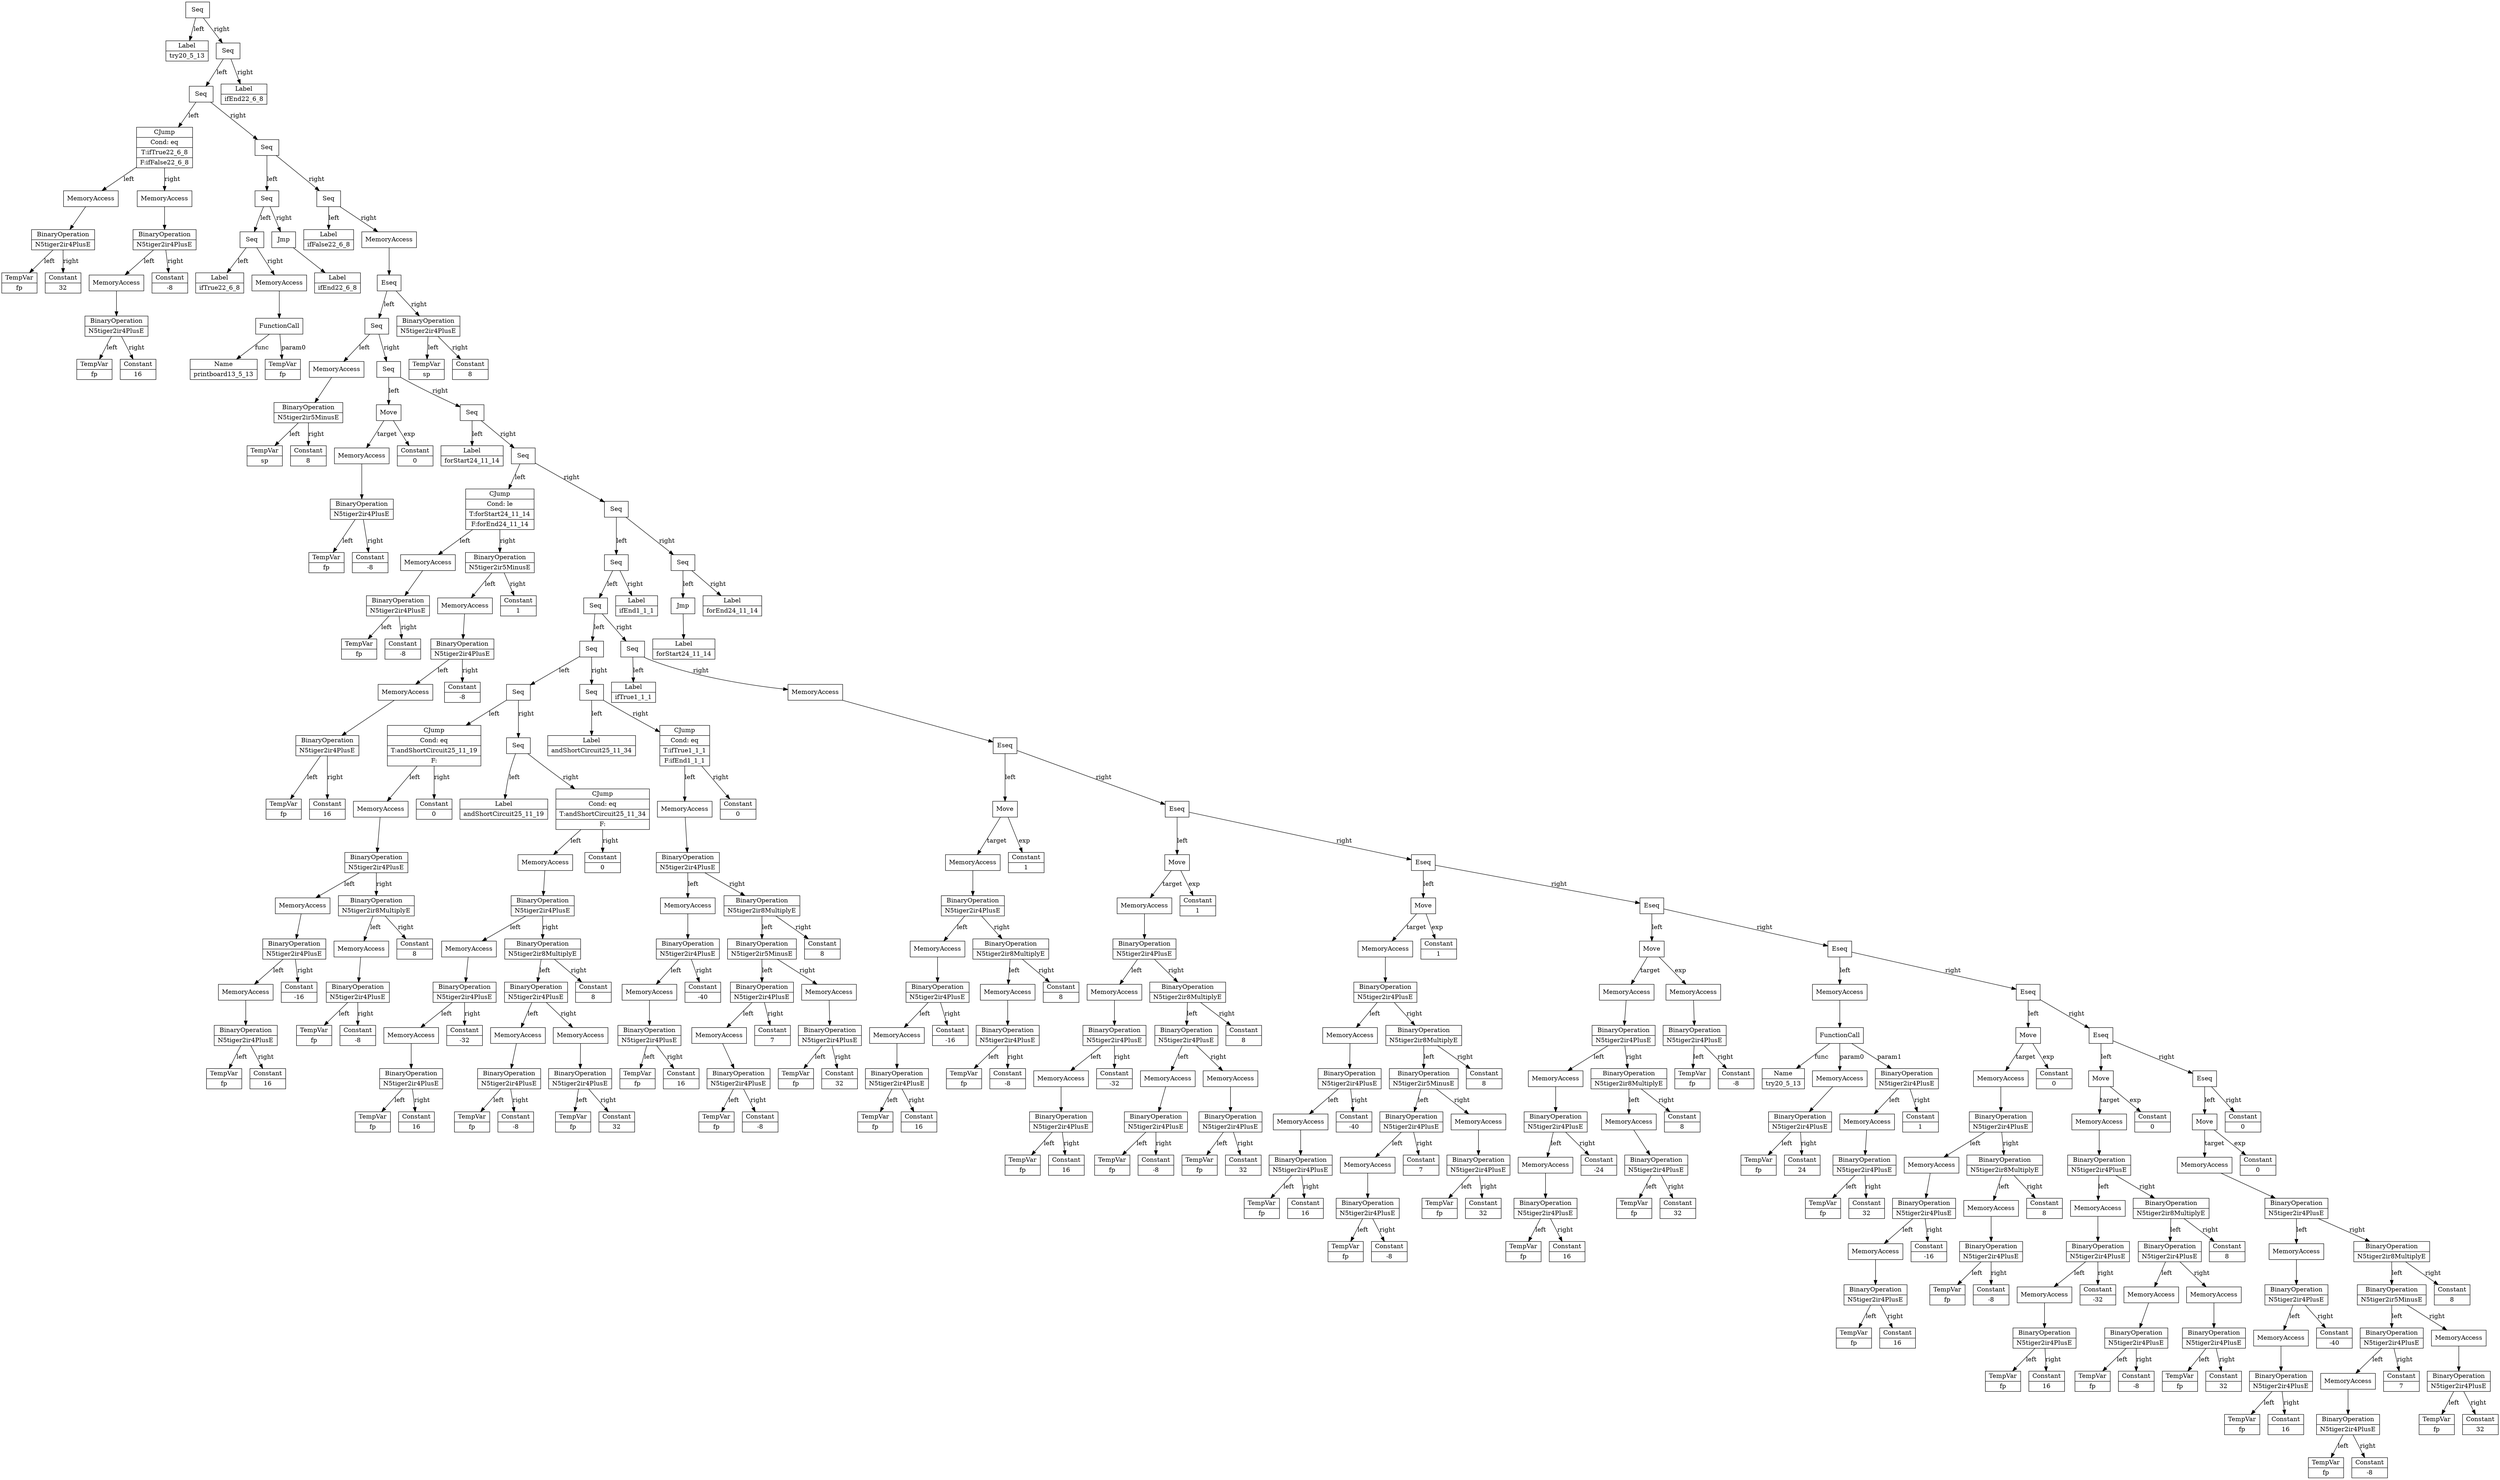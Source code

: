 digraph {
node [shape=record]
Seq0 [label="Seq"]
Label1 [label="{<f0> Label|<f1> try20_5_13}"]
Seq0->Label1 [label="left"]
Seq2 [label="Seq"]
Seq3 [label="Seq"]
CJump4 [label="{<f0> CJump|<f1> Cond: eq|<f2> T:ifTrue22_6_8|<f3> F:ifFalse22_6_8}"]
MemoryAccess5 [label="MemoryAccess"]
BinaryOperation6 [label="{<f0> BinaryOperation|<f1> N5tiger2ir4PlusE}"]
TempVar7 [label="{<f0> TempVar|<f1> fp}"]
BinaryOperation6->TempVar7 [label="left"]
Constant8 [label="{<f0> Constant|<f1> 32}"]
BinaryOperation6->Constant8 [label="right"]
MemoryAccess5->BinaryOperation6
CJump4->MemoryAccess5 [label="left"]
MemoryAccess9 [label="MemoryAccess"]
BinaryOperation10 [label="{<f0> BinaryOperation|<f1> N5tiger2ir4PlusE}"]
MemoryAccess11 [label="MemoryAccess"]
BinaryOperation12 [label="{<f0> BinaryOperation|<f1> N5tiger2ir4PlusE}"]
TempVar13 [label="{<f0> TempVar|<f1> fp}"]
BinaryOperation12->TempVar13 [label="left"]
Constant14 [label="{<f0> Constant|<f1> 16}"]
BinaryOperation12->Constant14 [label="right"]
MemoryAccess11->BinaryOperation12
BinaryOperation10->MemoryAccess11 [label="left"]
Constant15 [label="{<f0> Constant|<f1> -8}"]
BinaryOperation10->Constant15 [label="right"]
MemoryAccess9->BinaryOperation10
CJump4->MemoryAccess9 [label="right"]
Seq3->CJump4 [label="left"]
Seq16 [label="Seq"]
Seq17 [label="Seq"]
Seq18 [label="Seq"]
Label19 [label="{<f0> Label|<f1> ifTrue22_6_8}"]
Seq18->Label19 [label="left"]
IgnoreValue20 [label="MemoryAccess"]
FunctionCall21 [label="FunctionCall"]
Name22 [label="{<f0> Name|<f1> printboard13_5_13}"]
FunctionCall21->Name22 [label="func"]
TempVar23 [label="{<f0> TempVar|<f1> fp}"]
FunctionCall21->TempVar23 [label="param0"]
IgnoreValue20->FunctionCall21
Seq18->IgnoreValue20 [label="right"]
Seq17->Seq18 [label="left"]
Jmp24 [label="Jmp"]
Label25 [label="{<f0> Label|<f1> ifEnd22_6_8}"]
Jmp24->Label25
Seq17->Jmp24 [label="right"]
Seq16->Seq17 [label="left"]
Seq26 [label="Seq"]
Label27 [label="{<f0> Label|<f1> ifFalse22_6_8}"]
Seq26->Label27 [label="left"]
IgnoreValue28 [label="MemoryAccess"]
EffectSequence29 [label="Eseq"]
Seq30 [label="Seq"]
IgnoreValue31 [label="MemoryAccess"]
BinaryOperation32 [label="{<f0> BinaryOperation|<f1> N5tiger2ir5MinusE}"]
TempVar33 [label="{<f0> TempVar|<f1> sp}"]
BinaryOperation32->TempVar33 [label="left"]
Constant34 [label="{<f0> Constant|<f1> 8}"]
BinaryOperation32->Constant34 [label="right"]
IgnoreValue31->BinaryOperation32
Seq30->IgnoreValue31 [label="left"]
Seq35 [label="Seq"]
Move36 [label="Move"]
MemoryAccess37 [label="MemoryAccess"]
BinaryOperation38 [label="{<f0> BinaryOperation|<f1> N5tiger2ir4PlusE}"]
TempVar39 [label="{<f0> TempVar|<f1> fp}"]
BinaryOperation38->TempVar39 [label="left"]
Constant40 [label="{<f0> Constant|<f1> -8}"]
BinaryOperation38->Constant40 [label="right"]
MemoryAccess37->BinaryOperation38
Move36->MemoryAccess37 [label="target"]
Constant41 [label="{<f0> Constant|<f1> 0}"]
Move36->Constant41 [label="exp"]
Seq35->Move36 [label="left"]
Seq42 [label="Seq"]
Label43 [label="{<f0> Label|<f1> forStart24_11_14}"]
Seq42->Label43 [label="left"]
Seq44 [label="Seq"]
CJump45 [label="{<f0> CJump|<f1> Cond: le|<f2> T:forStart24_11_14|<f3> F:forEnd24_11_14}"]
MemoryAccess46 [label="MemoryAccess"]
BinaryOperation47 [label="{<f0> BinaryOperation|<f1> N5tiger2ir4PlusE}"]
TempVar48 [label="{<f0> TempVar|<f1> fp}"]
BinaryOperation47->TempVar48 [label="left"]
Constant49 [label="{<f0> Constant|<f1> -8}"]
BinaryOperation47->Constant49 [label="right"]
MemoryAccess46->BinaryOperation47
CJump45->MemoryAccess46 [label="left"]
BinaryOperation50 [label="{<f0> BinaryOperation|<f1> N5tiger2ir5MinusE}"]
MemoryAccess51 [label="MemoryAccess"]
BinaryOperation52 [label="{<f0> BinaryOperation|<f1> N5tiger2ir4PlusE}"]
MemoryAccess53 [label="MemoryAccess"]
BinaryOperation54 [label="{<f0> BinaryOperation|<f1> N5tiger2ir4PlusE}"]
TempVar55 [label="{<f0> TempVar|<f1> fp}"]
BinaryOperation54->TempVar55 [label="left"]
Constant56 [label="{<f0> Constant|<f1> 16}"]
BinaryOperation54->Constant56 [label="right"]
MemoryAccess53->BinaryOperation54
BinaryOperation52->MemoryAccess53 [label="left"]
Constant57 [label="{<f0> Constant|<f1> -8}"]
BinaryOperation52->Constant57 [label="right"]
MemoryAccess51->BinaryOperation52
BinaryOperation50->MemoryAccess51 [label="left"]
Constant58 [label="{<f0> Constant|<f1> 1}"]
BinaryOperation50->Constant58 [label="right"]
CJump45->BinaryOperation50 [label="right"]
Seq44->CJump45 [label="left"]
Seq59 [label="Seq"]
Seq60 [label="Seq"]
Seq61 [label="Seq"]
Seq62 [label="Seq"]
Seq63 [label="Seq"]
CJump64 [label="{<f0> CJump|<f1> Cond: eq|<f2> T:andShortCircuit25_11_19|<f3> F:}"]
MemoryAccess65 [label="MemoryAccess"]
BinaryOperation66 [label="{<f0> BinaryOperation|<f1> N5tiger2ir4PlusE}"]
MemoryAccess67 [label="MemoryAccess"]
BinaryOperation68 [label="{<f0> BinaryOperation|<f1> N5tiger2ir4PlusE}"]
MemoryAccess69 [label="MemoryAccess"]
BinaryOperation70 [label="{<f0> BinaryOperation|<f1> N5tiger2ir4PlusE}"]
TempVar71 [label="{<f0> TempVar|<f1> fp}"]
BinaryOperation70->TempVar71 [label="left"]
Constant72 [label="{<f0> Constant|<f1> 16}"]
BinaryOperation70->Constant72 [label="right"]
MemoryAccess69->BinaryOperation70
BinaryOperation68->MemoryAccess69 [label="left"]
Constant73 [label="{<f0> Constant|<f1> -16}"]
BinaryOperation68->Constant73 [label="right"]
MemoryAccess67->BinaryOperation68
BinaryOperation66->MemoryAccess67 [label="left"]
BinaryOperation74 [label="{<f0> BinaryOperation|<f1> N5tiger2ir8MultiplyE}"]
MemoryAccess75 [label="MemoryAccess"]
BinaryOperation76 [label="{<f0> BinaryOperation|<f1> N5tiger2ir4PlusE}"]
TempVar77 [label="{<f0> TempVar|<f1> fp}"]
BinaryOperation76->TempVar77 [label="left"]
Constant78 [label="{<f0> Constant|<f1> -8}"]
BinaryOperation76->Constant78 [label="right"]
MemoryAccess75->BinaryOperation76
BinaryOperation74->MemoryAccess75 [label="left"]
Constant79 [label="{<f0> Constant|<f1> 8}"]
BinaryOperation74->Constant79 [label="right"]
BinaryOperation66->BinaryOperation74 [label="right"]
MemoryAccess65->BinaryOperation66
CJump64->MemoryAccess65 [label="left"]
Constant80 [label="{<f0> Constant|<f1> 0}"]
CJump64->Constant80 [label="right"]
Seq63->CJump64 [label="left"]
Seq81 [label="Seq"]
Label82 [label="{<f0> Label|<f1> andShortCircuit25_11_19}"]
Seq81->Label82 [label="left"]
CJump83 [label="{<f0> CJump|<f1> Cond: eq|<f2> T:andShortCircuit25_11_34|<f3> F:}"]
MemoryAccess84 [label="MemoryAccess"]
BinaryOperation85 [label="{<f0> BinaryOperation|<f1> N5tiger2ir4PlusE}"]
MemoryAccess86 [label="MemoryAccess"]
BinaryOperation87 [label="{<f0> BinaryOperation|<f1> N5tiger2ir4PlusE}"]
MemoryAccess88 [label="MemoryAccess"]
BinaryOperation89 [label="{<f0> BinaryOperation|<f1> N5tiger2ir4PlusE}"]
TempVar90 [label="{<f0> TempVar|<f1> fp}"]
BinaryOperation89->TempVar90 [label="left"]
Constant91 [label="{<f0> Constant|<f1> 16}"]
BinaryOperation89->Constant91 [label="right"]
MemoryAccess88->BinaryOperation89
BinaryOperation87->MemoryAccess88 [label="left"]
Constant92 [label="{<f0> Constant|<f1> -32}"]
BinaryOperation87->Constant92 [label="right"]
MemoryAccess86->BinaryOperation87
BinaryOperation85->MemoryAccess86 [label="left"]
BinaryOperation93 [label="{<f0> BinaryOperation|<f1> N5tiger2ir8MultiplyE}"]
BinaryOperation94 [label="{<f0> BinaryOperation|<f1> N5tiger2ir4PlusE}"]
MemoryAccess95 [label="MemoryAccess"]
BinaryOperation96 [label="{<f0> BinaryOperation|<f1> N5tiger2ir4PlusE}"]
TempVar97 [label="{<f0> TempVar|<f1> fp}"]
BinaryOperation96->TempVar97 [label="left"]
Constant98 [label="{<f0> Constant|<f1> -8}"]
BinaryOperation96->Constant98 [label="right"]
MemoryAccess95->BinaryOperation96
BinaryOperation94->MemoryAccess95 [label="left"]
MemoryAccess99 [label="MemoryAccess"]
BinaryOperation100 [label="{<f0> BinaryOperation|<f1> N5tiger2ir4PlusE}"]
TempVar101 [label="{<f0> TempVar|<f1> fp}"]
BinaryOperation100->TempVar101 [label="left"]
Constant102 [label="{<f0> Constant|<f1> 32}"]
BinaryOperation100->Constant102 [label="right"]
MemoryAccess99->BinaryOperation100
BinaryOperation94->MemoryAccess99 [label="right"]
BinaryOperation93->BinaryOperation94 [label="left"]
Constant103 [label="{<f0> Constant|<f1> 8}"]
BinaryOperation93->Constant103 [label="right"]
BinaryOperation85->BinaryOperation93 [label="right"]
MemoryAccess84->BinaryOperation85
CJump83->MemoryAccess84 [label="left"]
Constant104 [label="{<f0> Constant|<f1> 0}"]
CJump83->Constant104 [label="right"]
Seq81->CJump83 [label="right"]
Seq63->Seq81 [label="right"]
Seq62->Seq63 [label="left"]
Seq105 [label="Seq"]
Label106 [label="{<f0> Label|<f1> andShortCircuit25_11_34}"]
Seq105->Label106 [label="left"]
CJump107 [label="{<f0> CJump|<f1> Cond: eq|<f2> T:ifTrue1_1_1|<f3> F:ifEnd1_1_1}"]
MemoryAccess108 [label="MemoryAccess"]
BinaryOperation109 [label="{<f0> BinaryOperation|<f1> N5tiger2ir4PlusE}"]
MemoryAccess110 [label="MemoryAccess"]
BinaryOperation111 [label="{<f0> BinaryOperation|<f1> N5tiger2ir4PlusE}"]
MemoryAccess112 [label="MemoryAccess"]
BinaryOperation113 [label="{<f0> BinaryOperation|<f1> N5tiger2ir4PlusE}"]
TempVar114 [label="{<f0> TempVar|<f1> fp}"]
BinaryOperation113->TempVar114 [label="left"]
Constant115 [label="{<f0> Constant|<f1> 16}"]
BinaryOperation113->Constant115 [label="right"]
MemoryAccess112->BinaryOperation113
BinaryOperation111->MemoryAccess112 [label="left"]
Constant116 [label="{<f0> Constant|<f1> -40}"]
BinaryOperation111->Constant116 [label="right"]
MemoryAccess110->BinaryOperation111
BinaryOperation109->MemoryAccess110 [label="left"]
BinaryOperation117 [label="{<f0> BinaryOperation|<f1> N5tiger2ir8MultiplyE}"]
BinaryOperation118 [label="{<f0> BinaryOperation|<f1> N5tiger2ir5MinusE}"]
BinaryOperation119 [label="{<f0> BinaryOperation|<f1> N5tiger2ir4PlusE}"]
MemoryAccess120 [label="MemoryAccess"]
BinaryOperation121 [label="{<f0> BinaryOperation|<f1> N5tiger2ir4PlusE}"]
TempVar122 [label="{<f0> TempVar|<f1> fp}"]
BinaryOperation121->TempVar122 [label="left"]
Constant123 [label="{<f0> Constant|<f1> -8}"]
BinaryOperation121->Constant123 [label="right"]
MemoryAccess120->BinaryOperation121
BinaryOperation119->MemoryAccess120 [label="left"]
Constant124 [label="{<f0> Constant|<f1> 7}"]
BinaryOperation119->Constant124 [label="right"]
BinaryOperation118->BinaryOperation119 [label="left"]
MemoryAccess125 [label="MemoryAccess"]
BinaryOperation126 [label="{<f0> BinaryOperation|<f1> N5tiger2ir4PlusE}"]
TempVar127 [label="{<f0> TempVar|<f1> fp}"]
BinaryOperation126->TempVar127 [label="left"]
Constant128 [label="{<f0> Constant|<f1> 32}"]
BinaryOperation126->Constant128 [label="right"]
MemoryAccess125->BinaryOperation126
BinaryOperation118->MemoryAccess125 [label="right"]
BinaryOperation117->BinaryOperation118 [label="left"]
Constant129 [label="{<f0> Constant|<f1> 8}"]
BinaryOperation117->Constant129 [label="right"]
BinaryOperation109->BinaryOperation117 [label="right"]
MemoryAccess108->BinaryOperation109
CJump107->MemoryAccess108 [label="left"]
Constant130 [label="{<f0> Constant|<f1> 0}"]
CJump107->Constant130 [label="right"]
Seq105->CJump107 [label="right"]
Seq62->Seq105 [label="right"]
Seq61->Seq62 [label="left"]
Seq131 [label="Seq"]
Label132 [label="{<f0> Label|<f1> ifTrue1_1_1}"]
Seq131->Label132 [label="left"]
IgnoreValue133 [label="MemoryAccess"]
EffectSequence134 [label="Eseq"]
Move135 [label="Move"]
MemoryAccess136 [label="MemoryAccess"]
BinaryOperation137 [label="{<f0> BinaryOperation|<f1> N5tiger2ir4PlusE}"]
MemoryAccess138 [label="MemoryAccess"]
BinaryOperation139 [label="{<f0> BinaryOperation|<f1> N5tiger2ir4PlusE}"]
MemoryAccess140 [label="MemoryAccess"]
BinaryOperation141 [label="{<f0> BinaryOperation|<f1> N5tiger2ir4PlusE}"]
TempVar142 [label="{<f0> TempVar|<f1> fp}"]
BinaryOperation141->TempVar142 [label="left"]
Constant143 [label="{<f0> Constant|<f1> 16}"]
BinaryOperation141->Constant143 [label="right"]
MemoryAccess140->BinaryOperation141
BinaryOperation139->MemoryAccess140 [label="left"]
Constant144 [label="{<f0> Constant|<f1> -16}"]
BinaryOperation139->Constant144 [label="right"]
MemoryAccess138->BinaryOperation139
BinaryOperation137->MemoryAccess138 [label="left"]
BinaryOperation145 [label="{<f0> BinaryOperation|<f1> N5tiger2ir8MultiplyE}"]
MemoryAccess146 [label="MemoryAccess"]
BinaryOperation147 [label="{<f0> BinaryOperation|<f1> N5tiger2ir4PlusE}"]
TempVar148 [label="{<f0> TempVar|<f1> fp}"]
BinaryOperation147->TempVar148 [label="left"]
Constant149 [label="{<f0> Constant|<f1> -8}"]
BinaryOperation147->Constant149 [label="right"]
MemoryAccess146->BinaryOperation147
BinaryOperation145->MemoryAccess146 [label="left"]
Constant150 [label="{<f0> Constant|<f1> 8}"]
BinaryOperation145->Constant150 [label="right"]
BinaryOperation137->BinaryOperation145 [label="right"]
MemoryAccess136->BinaryOperation137
Move135->MemoryAccess136 [label="target"]
Constant151 [label="{<f0> Constant|<f1> 1}"]
Move135->Constant151 [label="exp"]
EffectSequence134->Move135 [label="left"]
EffectSequence152 [label="Eseq"]
Move153 [label="Move"]
MemoryAccess154 [label="MemoryAccess"]
BinaryOperation155 [label="{<f0> BinaryOperation|<f1> N5tiger2ir4PlusE}"]
MemoryAccess156 [label="MemoryAccess"]
BinaryOperation157 [label="{<f0> BinaryOperation|<f1> N5tiger2ir4PlusE}"]
MemoryAccess158 [label="MemoryAccess"]
BinaryOperation159 [label="{<f0> BinaryOperation|<f1> N5tiger2ir4PlusE}"]
TempVar160 [label="{<f0> TempVar|<f1> fp}"]
BinaryOperation159->TempVar160 [label="left"]
Constant161 [label="{<f0> Constant|<f1> 16}"]
BinaryOperation159->Constant161 [label="right"]
MemoryAccess158->BinaryOperation159
BinaryOperation157->MemoryAccess158 [label="left"]
Constant162 [label="{<f0> Constant|<f1> -32}"]
BinaryOperation157->Constant162 [label="right"]
MemoryAccess156->BinaryOperation157
BinaryOperation155->MemoryAccess156 [label="left"]
BinaryOperation163 [label="{<f0> BinaryOperation|<f1> N5tiger2ir8MultiplyE}"]
BinaryOperation164 [label="{<f0> BinaryOperation|<f1> N5tiger2ir4PlusE}"]
MemoryAccess165 [label="MemoryAccess"]
BinaryOperation166 [label="{<f0> BinaryOperation|<f1> N5tiger2ir4PlusE}"]
TempVar167 [label="{<f0> TempVar|<f1> fp}"]
BinaryOperation166->TempVar167 [label="left"]
Constant168 [label="{<f0> Constant|<f1> -8}"]
BinaryOperation166->Constant168 [label="right"]
MemoryAccess165->BinaryOperation166
BinaryOperation164->MemoryAccess165 [label="left"]
MemoryAccess169 [label="MemoryAccess"]
BinaryOperation170 [label="{<f0> BinaryOperation|<f1> N5tiger2ir4PlusE}"]
TempVar171 [label="{<f0> TempVar|<f1> fp}"]
BinaryOperation170->TempVar171 [label="left"]
Constant172 [label="{<f0> Constant|<f1> 32}"]
BinaryOperation170->Constant172 [label="right"]
MemoryAccess169->BinaryOperation170
BinaryOperation164->MemoryAccess169 [label="right"]
BinaryOperation163->BinaryOperation164 [label="left"]
Constant173 [label="{<f0> Constant|<f1> 8}"]
BinaryOperation163->Constant173 [label="right"]
BinaryOperation155->BinaryOperation163 [label="right"]
MemoryAccess154->BinaryOperation155
Move153->MemoryAccess154 [label="target"]
Constant174 [label="{<f0> Constant|<f1> 1}"]
Move153->Constant174 [label="exp"]
EffectSequence152->Move153 [label="left"]
EffectSequence175 [label="Eseq"]
Move176 [label="Move"]
MemoryAccess177 [label="MemoryAccess"]
BinaryOperation178 [label="{<f0> BinaryOperation|<f1> N5tiger2ir4PlusE}"]
MemoryAccess179 [label="MemoryAccess"]
BinaryOperation180 [label="{<f0> BinaryOperation|<f1> N5tiger2ir4PlusE}"]
MemoryAccess181 [label="MemoryAccess"]
BinaryOperation182 [label="{<f0> BinaryOperation|<f1> N5tiger2ir4PlusE}"]
TempVar183 [label="{<f0> TempVar|<f1> fp}"]
BinaryOperation182->TempVar183 [label="left"]
Constant184 [label="{<f0> Constant|<f1> 16}"]
BinaryOperation182->Constant184 [label="right"]
MemoryAccess181->BinaryOperation182
BinaryOperation180->MemoryAccess181 [label="left"]
Constant185 [label="{<f0> Constant|<f1> -40}"]
BinaryOperation180->Constant185 [label="right"]
MemoryAccess179->BinaryOperation180
BinaryOperation178->MemoryAccess179 [label="left"]
BinaryOperation186 [label="{<f0> BinaryOperation|<f1> N5tiger2ir8MultiplyE}"]
BinaryOperation187 [label="{<f0> BinaryOperation|<f1> N5tiger2ir5MinusE}"]
BinaryOperation188 [label="{<f0> BinaryOperation|<f1> N5tiger2ir4PlusE}"]
MemoryAccess189 [label="MemoryAccess"]
BinaryOperation190 [label="{<f0> BinaryOperation|<f1> N5tiger2ir4PlusE}"]
TempVar191 [label="{<f0> TempVar|<f1> fp}"]
BinaryOperation190->TempVar191 [label="left"]
Constant192 [label="{<f0> Constant|<f1> -8}"]
BinaryOperation190->Constant192 [label="right"]
MemoryAccess189->BinaryOperation190
BinaryOperation188->MemoryAccess189 [label="left"]
Constant193 [label="{<f0> Constant|<f1> 7}"]
BinaryOperation188->Constant193 [label="right"]
BinaryOperation187->BinaryOperation188 [label="left"]
MemoryAccess194 [label="MemoryAccess"]
BinaryOperation195 [label="{<f0> BinaryOperation|<f1> N5tiger2ir4PlusE}"]
TempVar196 [label="{<f0> TempVar|<f1> fp}"]
BinaryOperation195->TempVar196 [label="left"]
Constant197 [label="{<f0> Constant|<f1> 32}"]
BinaryOperation195->Constant197 [label="right"]
MemoryAccess194->BinaryOperation195
BinaryOperation187->MemoryAccess194 [label="right"]
BinaryOperation186->BinaryOperation187 [label="left"]
Constant198 [label="{<f0> Constant|<f1> 8}"]
BinaryOperation186->Constant198 [label="right"]
BinaryOperation178->BinaryOperation186 [label="right"]
MemoryAccess177->BinaryOperation178
Move176->MemoryAccess177 [label="target"]
Constant199 [label="{<f0> Constant|<f1> 1}"]
Move176->Constant199 [label="exp"]
EffectSequence175->Move176 [label="left"]
EffectSequence200 [label="Eseq"]
Move201 [label="Move"]
MemoryAccess202 [label="MemoryAccess"]
BinaryOperation203 [label="{<f0> BinaryOperation|<f1> N5tiger2ir4PlusE}"]
MemoryAccess204 [label="MemoryAccess"]
BinaryOperation205 [label="{<f0> BinaryOperation|<f1> N5tiger2ir4PlusE}"]
MemoryAccess206 [label="MemoryAccess"]
BinaryOperation207 [label="{<f0> BinaryOperation|<f1> N5tiger2ir4PlusE}"]
TempVar208 [label="{<f0> TempVar|<f1> fp}"]
BinaryOperation207->TempVar208 [label="left"]
Constant209 [label="{<f0> Constant|<f1> 16}"]
BinaryOperation207->Constant209 [label="right"]
MemoryAccess206->BinaryOperation207
BinaryOperation205->MemoryAccess206 [label="left"]
Constant210 [label="{<f0> Constant|<f1> -24}"]
BinaryOperation205->Constant210 [label="right"]
MemoryAccess204->BinaryOperation205
BinaryOperation203->MemoryAccess204 [label="left"]
BinaryOperation211 [label="{<f0> BinaryOperation|<f1> N5tiger2ir8MultiplyE}"]
MemoryAccess212 [label="MemoryAccess"]
BinaryOperation213 [label="{<f0> BinaryOperation|<f1> N5tiger2ir4PlusE}"]
TempVar214 [label="{<f0> TempVar|<f1> fp}"]
BinaryOperation213->TempVar214 [label="left"]
Constant215 [label="{<f0> Constant|<f1> 32}"]
BinaryOperation213->Constant215 [label="right"]
MemoryAccess212->BinaryOperation213
BinaryOperation211->MemoryAccess212 [label="left"]
Constant216 [label="{<f0> Constant|<f1> 8}"]
BinaryOperation211->Constant216 [label="right"]
BinaryOperation203->BinaryOperation211 [label="right"]
MemoryAccess202->BinaryOperation203
Move201->MemoryAccess202 [label="target"]
MemoryAccess217 [label="MemoryAccess"]
BinaryOperation218 [label="{<f0> BinaryOperation|<f1> N5tiger2ir4PlusE}"]
TempVar219 [label="{<f0> TempVar|<f1> fp}"]
BinaryOperation218->TempVar219 [label="left"]
Constant220 [label="{<f0> Constant|<f1> -8}"]
BinaryOperation218->Constant220 [label="right"]
MemoryAccess217->BinaryOperation218
Move201->MemoryAccess217 [label="exp"]
EffectSequence200->Move201 [label="left"]
EffectSequence221 [label="Eseq"]
IgnoreValue222 [label="MemoryAccess"]
FunctionCall223 [label="FunctionCall"]
Name224 [label="{<f0> Name|<f1> try20_5_13}"]
FunctionCall223->Name224 [label="func"]
MemoryAccess225 [label="MemoryAccess"]
BinaryOperation226 [label="{<f0> BinaryOperation|<f1> N5tiger2ir4PlusE}"]
TempVar227 [label="{<f0> TempVar|<f1> fp}"]
BinaryOperation226->TempVar227 [label="left"]
Constant228 [label="{<f0> Constant|<f1> 24}"]
BinaryOperation226->Constant228 [label="right"]
MemoryAccess225->BinaryOperation226
FunctionCall223->MemoryAccess225 [label="param0"]
BinaryOperation229 [label="{<f0> BinaryOperation|<f1> N5tiger2ir4PlusE}"]
MemoryAccess230 [label="MemoryAccess"]
BinaryOperation231 [label="{<f0> BinaryOperation|<f1> N5tiger2ir4PlusE}"]
TempVar232 [label="{<f0> TempVar|<f1> fp}"]
BinaryOperation231->TempVar232 [label="left"]
Constant233 [label="{<f0> Constant|<f1> 32}"]
BinaryOperation231->Constant233 [label="right"]
MemoryAccess230->BinaryOperation231
BinaryOperation229->MemoryAccess230 [label="left"]
Constant234 [label="{<f0> Constant|<f1> 1}"]
BinaryOperation229->Constant234 [label="right"]
FunctionCall223->BinaryOperation229 [label="param1"]
IgnoreValue222->FunctionCall223
EffectSequence221->IgnoreValue222 [label="left"]
EffectSequence235 [label="Eseq"]
Move236 [label="Move"]
MemoryAccess237 [label="MemoryAccess"]
BinaryOperation238 [label="{<f0> BinaryOperation|<f1> N5tiger2ir4PlusE}"]
MemoryAccess239 [label="MemoryAccess"]
BinaryOperation240 [label="{<f0> BinaryOperation|<f1> N5tiger2ir4PlusE}"]
MemoryAccess241 [label="MemoryAccess"]
BinaryOperation242 [label="{<f0> BinaryOperation|<f1> N5tiger2ir4PlusE}"]
TempVar243 [label="{<f0> TempVar|<f1> fp}"]
BinaryOperation242->TempVar243 [label="left"]
Constant244 [label="{<f0> Constant|<f1> 16}"]
BinaryOperation242->Constant244 [label="right"]
MemoryAccess241->BinaryOperation242
BinaryOperation240->MemoryAccess241 [label="left"]
Constant245 [label="{<f0> Constant|<f1> -16}"]
BinaryOperation240->Constant245 [label="right"]
MemoryAccess239->BinaryOperation240
BinaryOperation238->MemoryAccess239 [label="left"]
BinaryOperation246 [label="{<f0> BinaryOperation|<f1> N5tiger2ir8MultiplyE}"]
MemoryAccess247 [label="MemoryAccess"]
BinaryOperation248 [label="{<f0> BinaryOperation|<f1> N5tiger2ir4PlusE}"]
TempVar249 [label="{<f0> TempVar|<f1> fp}"]
BinaryOperation248->TempVar249 [label="left"]
Constant250 [label="{<f0> Constant|<f1> -8}"]
BinaryOperation248->Constant250 [label="right"]
MemoryAccess247->BinaryOperation248
BinaryOperation246->MemoryAccess247 [label="left"]
Constant251 [label="{<f0> Constant|<f1> 8}"]
BinaryOperation246->Constant251 [label="right"]
BinaryOperation238->BinaryOperation246 [label="right"]
MemoryAccess237->BinaryOperation238
Move236->MemoryAccess237 [label="target"]
Constant252 [label="{<f0> Constant|<f1> 0}"]
Move236->Constant252 [label="exp"]
EffectSequence235->Move236 [label="left"]
EffectSequence253 [label="Eseq"]
Move254 [label="Move"]
MemoryAccess255 [label="MemoryAccess"]
BinaryOperation256 [label="{<f0> BinaryOperation|<f1> N5tiger2ir4PlusE}"]
MemoryAccess257 [label="MemoryAccess"]
BinaryOperation258 [label="{<f0> BinaryOperation|<f1> N5tiger2ir4PlusE}"]
MemoryAccess259 [label="MemoryAccess"]
BinaryOperation260 [label="{<f0> BinaryOperation|<f1> N5tiger2ir4PlusE}"]
TempVar261 [label="{<f0> TempVar|<f1> fp}"]
BinaryOperation260->TempVar261 [label="left"]
Constant262 [label="{<f0> Constant|<f1> 16}"]
BinaryOperation260->Constant262 [label="right"]
MemoryAccess259->BinaryOperation260
BinaryOperation258->MemoryAccess259 [label="left"]
Constant263 [label="{<f0> Constant|<f1> -32}"]
BinaryOperation258->Constant263 [label="right"]
MemoryAccess257->BinaryOperation258
BinaryOperation256->MemoryAccess257 [label="left"]
BinaryOperation264 [label="{<f0> BinaryOperation|<f1> N5tiger2ir8MultiplyE}"]
BinaryOperation265 [label="{<f0> BinaryOperation|<f1> N5tiger2ir4PlusE}"]
MemoryAccess266 [label="MemoryAccess"]
BinaryOperation267 [label="{<f0> BinaryOperation|<f1> N5tiger2ir4PlusE}"]
TempVar268 [label="{<f0> TempVar|<f1> fp}"]
BinaryOperation267->TempVar268 [label="left"]
Constant269 [label="{<f0> Constant|<f1> -8}"]
BinaryOperation267->Constant269 [label="right"]
MemoryAccess266->BinaryOperation267
BinaryOperation265->MemoryAccess266 [label="left"]
MemoryAccess270 [label="MemoryAccess"]
BinaryOperation271 [label="{<f0> BinaryOperation|<f1> N5tiger2ir4PlusE}"]
TempVar272 [label="{<f0> TempVar|<f1> fp}"]
BinaryOperation271->TempVar272 [label="left"]
Constant273 [label="{<f0> Constant|<f1> 32}"]
BinaryOperation271->Constant273 [label="right"]
MemoryAccess270->BinaryOperation271
BinaryOperation265->MemoryAccess270 [label="right"]
BinaryOperation264->BinaryOperation265 [label="left"]
Constant274 [label="{<f0> Constant|<f1> 8}"]
BinaryOperation264->Constant274 [label="right"]
BinaryOperation256->BinaryOperation264 [label="right"]
MemoryAccess255->BinaryOperation256
Move254->MemoryAccess255 [label="target"]
Constant275 [label="{<f0> Constant|<f1> 0}"]
Move254->Constant275 [label="exp"]
EffectSequence253->Move254 [label="left"]
EffectSequence276 [label="Eseq"]
Move277 [label="Move"]
MemoryAccess278 [label="MemoryAccess"]
BinaryOperation279 [label="{<f0> BinaryOperation|<f1> N5tiger2ir4PlusE}"]
MemoryAccess280 [label="MemoryAccess"]
BinaryOperation281 [label="{<f0> BinaryOperation|<f1> N5tiger2ir4PlusE}"]
MemoryAccess282 [label="MemoryAccess"]
BinaryOperation283 [label="{<f0> BinaryOperation|<f1> N5tiger2ir4PlusE}"]
TempVar284 [label="{<f0> TempVar|<f1> fp}"]
BinaryOperation283->TempVar284 [label="left"]
Constant285 [label="{<f0> Constant|<f1> 16}"]
BinaryOperation283->Constant285 [label="right"]
MemoryAccess282->BinaryOperation283
BinaryOperation281->MemoryAccess282 [label="left"]
Constant286 [label="{<f0> Constant|<f1> -40}"]
BinaryOperation281->Constant286 [label="right"]
MemoryAccess280->BinaryOperation281
BinaryOperation279->MemoryAccess280 [label="left"]
BinaryOperation287 [label="{<f0> BinaryOperation|<f1> N5tiger2ir8MultiplyE}"]
BinaryOperation288 [label="{<f0> BinaryOperation|<f1> N5tiger2ir5MinusE}"]
BinaryOperation289 [label="{<f0> BinaryOperation|<f1> N5tiger2ir4PlusE}"]
MemoryAccess290 [label="MemoryAccess"]
BinaryOperation291 [label="{<f0> BinaryOperation|<f1> N5tiger2ir4PlusE}"]
TempVar292 [label="{<f0> TempVar|<f1> fp}"]
BinaryOperation291->TempVar292 [label="left"]
Constant293 [label="{<f0> Constant|<f1> -8}"]
BinaryOperation291->Constant293 [label="right"]
MemoryAccess290->BinaryOperation291
BinaryOperation289->MemoryAccess290 [label="left"]
Constant294 [label="{<f0> Constant|<f1> 7}"]
BinaryOperation289->Constant294 [label="right"]
BinaryOperation288->BinaryOperation289 [label="left"]
MemoryAccess295 [label="MemoryAccess"]
BinaryOperation296 [label="{<f0> BinaryOperation|<f1> N5tiger2ir4PlusE}"]
TempVar297 [label="{<f0> TempVar|<f1> fp}"]
BinaryOperation296->TempVar297 [label="left"]
Constant298 [label="{<f0> Constant|<f1> 32}"]
BinaryOperation296->Constant298 [label="right"]
MemoryAccess295->BinaryOperation296
BinaryOperation288->MemoryAccess295 [label="right"]
BinaryOperation287->BinaryOperation288 [label="left"]
Constant299 [label="{<f0> Constant|<f1> 8}"]
BinaryOperation287->Constant299 [label="right"]
BinaryOperation279->BinaryOperation287 [label="right"]
MemoryAccess278->BinaryOperation279
Move277->MemoryAccess278 [label="target"]
Constant300 [label="{<f0> Constant|<f1> 0}"]
Move277->Constant300 [label="exp"]
EffectSequence276->Move277 [label="left"]
Constant301 [label="{<f0> Constant|<f1> 0}"]
EffectSequence276->Constant301 [label="right"]
EffectSequence253->EffectSequence276 [label="right"]
EffectSequence235->EffectSequence253 [label="right"]
EffectSequence221->EffectSequence235 [label="right"]
EffectSequence200->EffectSequence221 [label="right"]
EffectSequence175->EffectSequence200 [label="right"]
EffectSequence152->EffectSequence175 [label="right"]
EffectSequence134->EffectSequence152 [label="right"]
IgnoreValue133->EffectSequence134
Seq131->IgnoreValue133 [label="right"]
Seq61->Seq131 [label="right"]
Seq60->Seq61 [label="left"]
Label302 [label="{<f0> Label|<f1> ifEnd1_1_1}"]
Seq60->Label302 [label="right"]
Seq59->Seq60 [label="left"]
Seq303 [label="Seq"]
Jmp304 [label="Jmp"]
Label305 [label="{<f0> Label|<f1> forStart24_11_14}"]
Jmp304->Label305
Seq303->Jmp304 [label="left"]
Label306 [label="{<f0> Label|<f1> forEnd24_11_14}"]
Seq303->Label306 [label="right"]
Seq59->Seq303 [label="right"]
Seq44->Seq59 [label="right"]
Seq42->Seq44 [label="right"]
Seq35->Seq42 [label="right"]
Seq30->Seq35 [label="right"]
EffectSequence29->Seq30 [label="left"]
BinaryOperation307 [label="{<f0> BinaryOperation|<f1> N5tiger2ir4PlusE}"]
TempVar308 [label="{<f0> TempVar|<f1> sp}"]
BinaryOperation307->TempVar308 [label="left"]
Constant309 [label="{<f0> Constant|<f1> 8}"]
BinaryOperation307->Constant309 [label="right"]
EffectSequence29->BinaryOperation307 [label="right"]
IgnoreValue28->EffectSequence29
Seq26->IgnoreValue28 [label="right"]
Seq16->Seq26 [label="right"]
Seq3->Seq16 [label="right"]
Seq2->Seq3 [label="left"]
Label310 [label="{<f0> Label|<f1> ifEnd22_6_8}"]
Seq2->Label310 [label="right"]
Seq0->Seq2 [label="right"]
}
